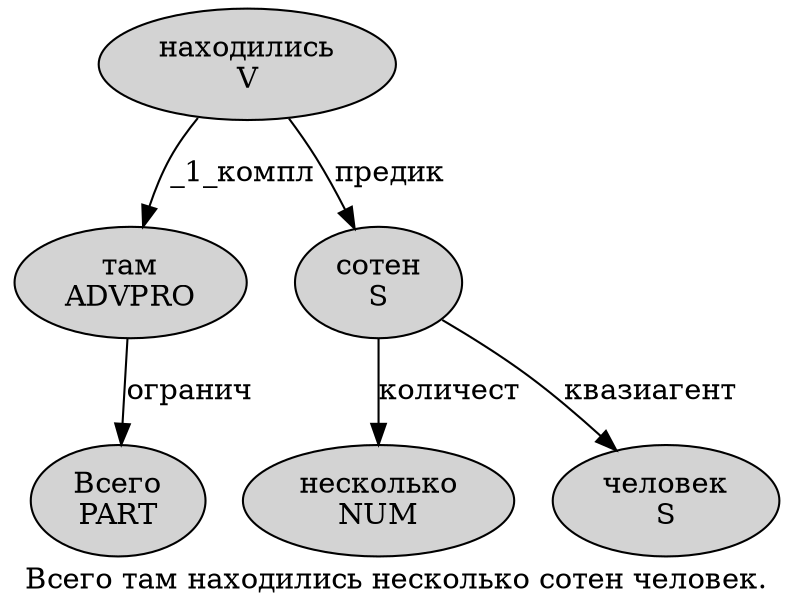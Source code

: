 digraph SENTENCE_1014 {
	graph [label="Всего там находились несколько сотен человек."]
	node [style=filled]
		0 [label="Всего
PART" color="" fillcolor=lightgray penwidth=1 shape=ellipse]
		1 [label="там
ADVPRO" color="" fillcolor=lightgray penwidth=1 shape=ellipse]
		2 [label="находились
V" color="" fillcolor=lightgray penwidth=1 shape=ellipse]
		3 [label="несколько
NUM" color="" fillcolor=lightgray penwidth=1 shape=ellipse]
		4 [label="сотен
S" color="" fillcolor=lightgray penwidth=1 shape=ellipse]
		5 [label="человек
S" color="" fillcolor=lightgray penwidth=1 shape=ellipse]
			1 -> 0 [label="огранич"]
			2 -> 1 [label="_1_компл"]
			2 -> 4 [label="предик"]
			4 -> 3 [label="количест"]
			4 -> 5 [label="квазиагент"]
}